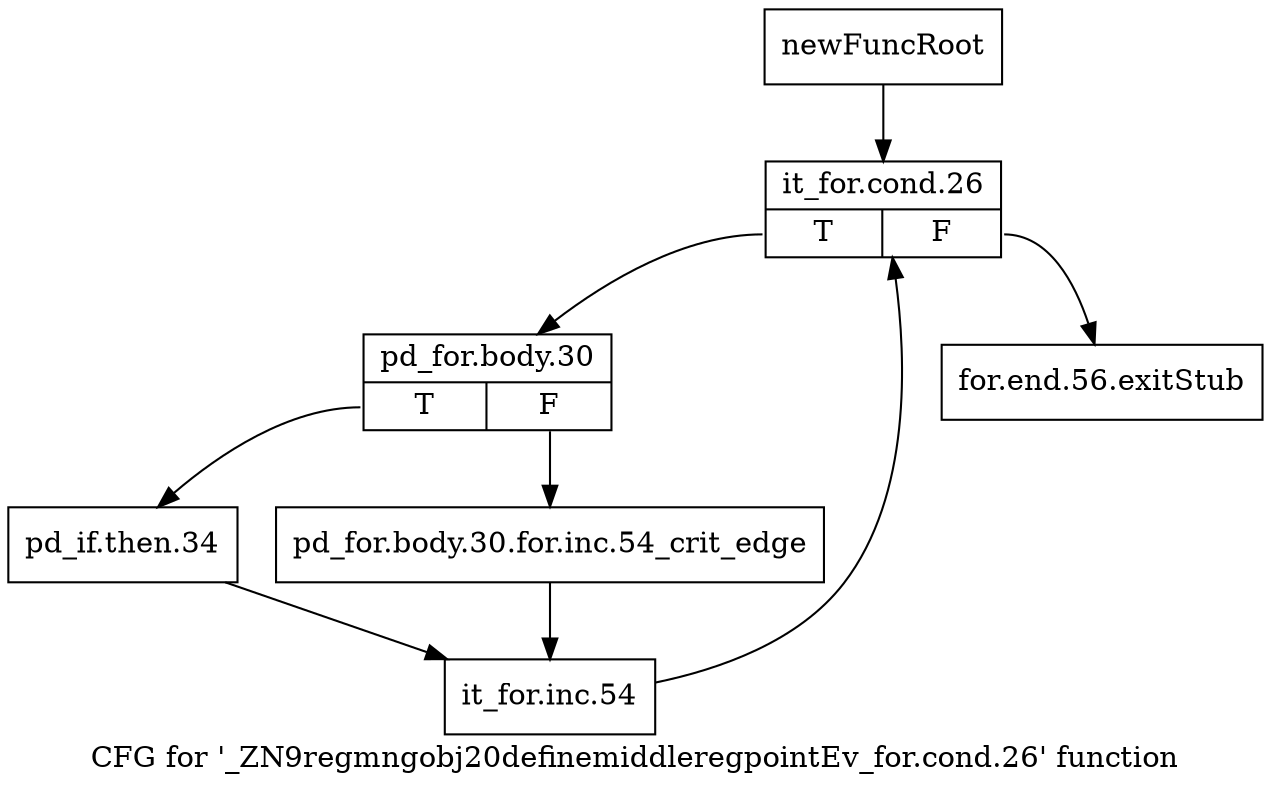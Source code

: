 digraph "CFG for '_ZN9regmngobj20definemiddleregpointEv_for.cond.26' function" {
	label="CFG for '_ZN9regmngobj20definemiddleregpointEv_for.cond.26' function";

	Node0x234dba0 [shape=record,label="{newFuncRoot}"];
	Node0x234dba0 -> Node0x234dfa0;
	Node0x234df50 [shape=record,label="{for.end.56.exitStub}"];
	Node0x234dfa0 [shape=record,label="{it_for.cond.26|{<s0>T|<s1>F}}"];
	Node0x234dfa0:s0 -> Node0x234dff0;
	Node0x234dfa0:s1 -> Node0x234df50;
	Node0x234dff0 [shape=record,label="{pd_for.body.30|{<s0>T|<s1>F}}"];
	Node0x234dff0:s0 -> Node0x234e090;
	Node0x234dff0:s1 -> Node0x234e040;
	Node0x234e040 [shape=record,label="{pd_for.body.30.for.inc.54_crit_edge}"];
	Node0x234e040 -> Node0x234e0e0;
	Node0x234e090 [shape=record,label="{pd_if.then.34}"];
	Node0x234e090 -> Node0x234e0e0;
	Node0x234e0e0 [shape=record,label="{it_for.inc.54}"];
	Node0x234e0e0 -> Node0x234dfa0;
}
